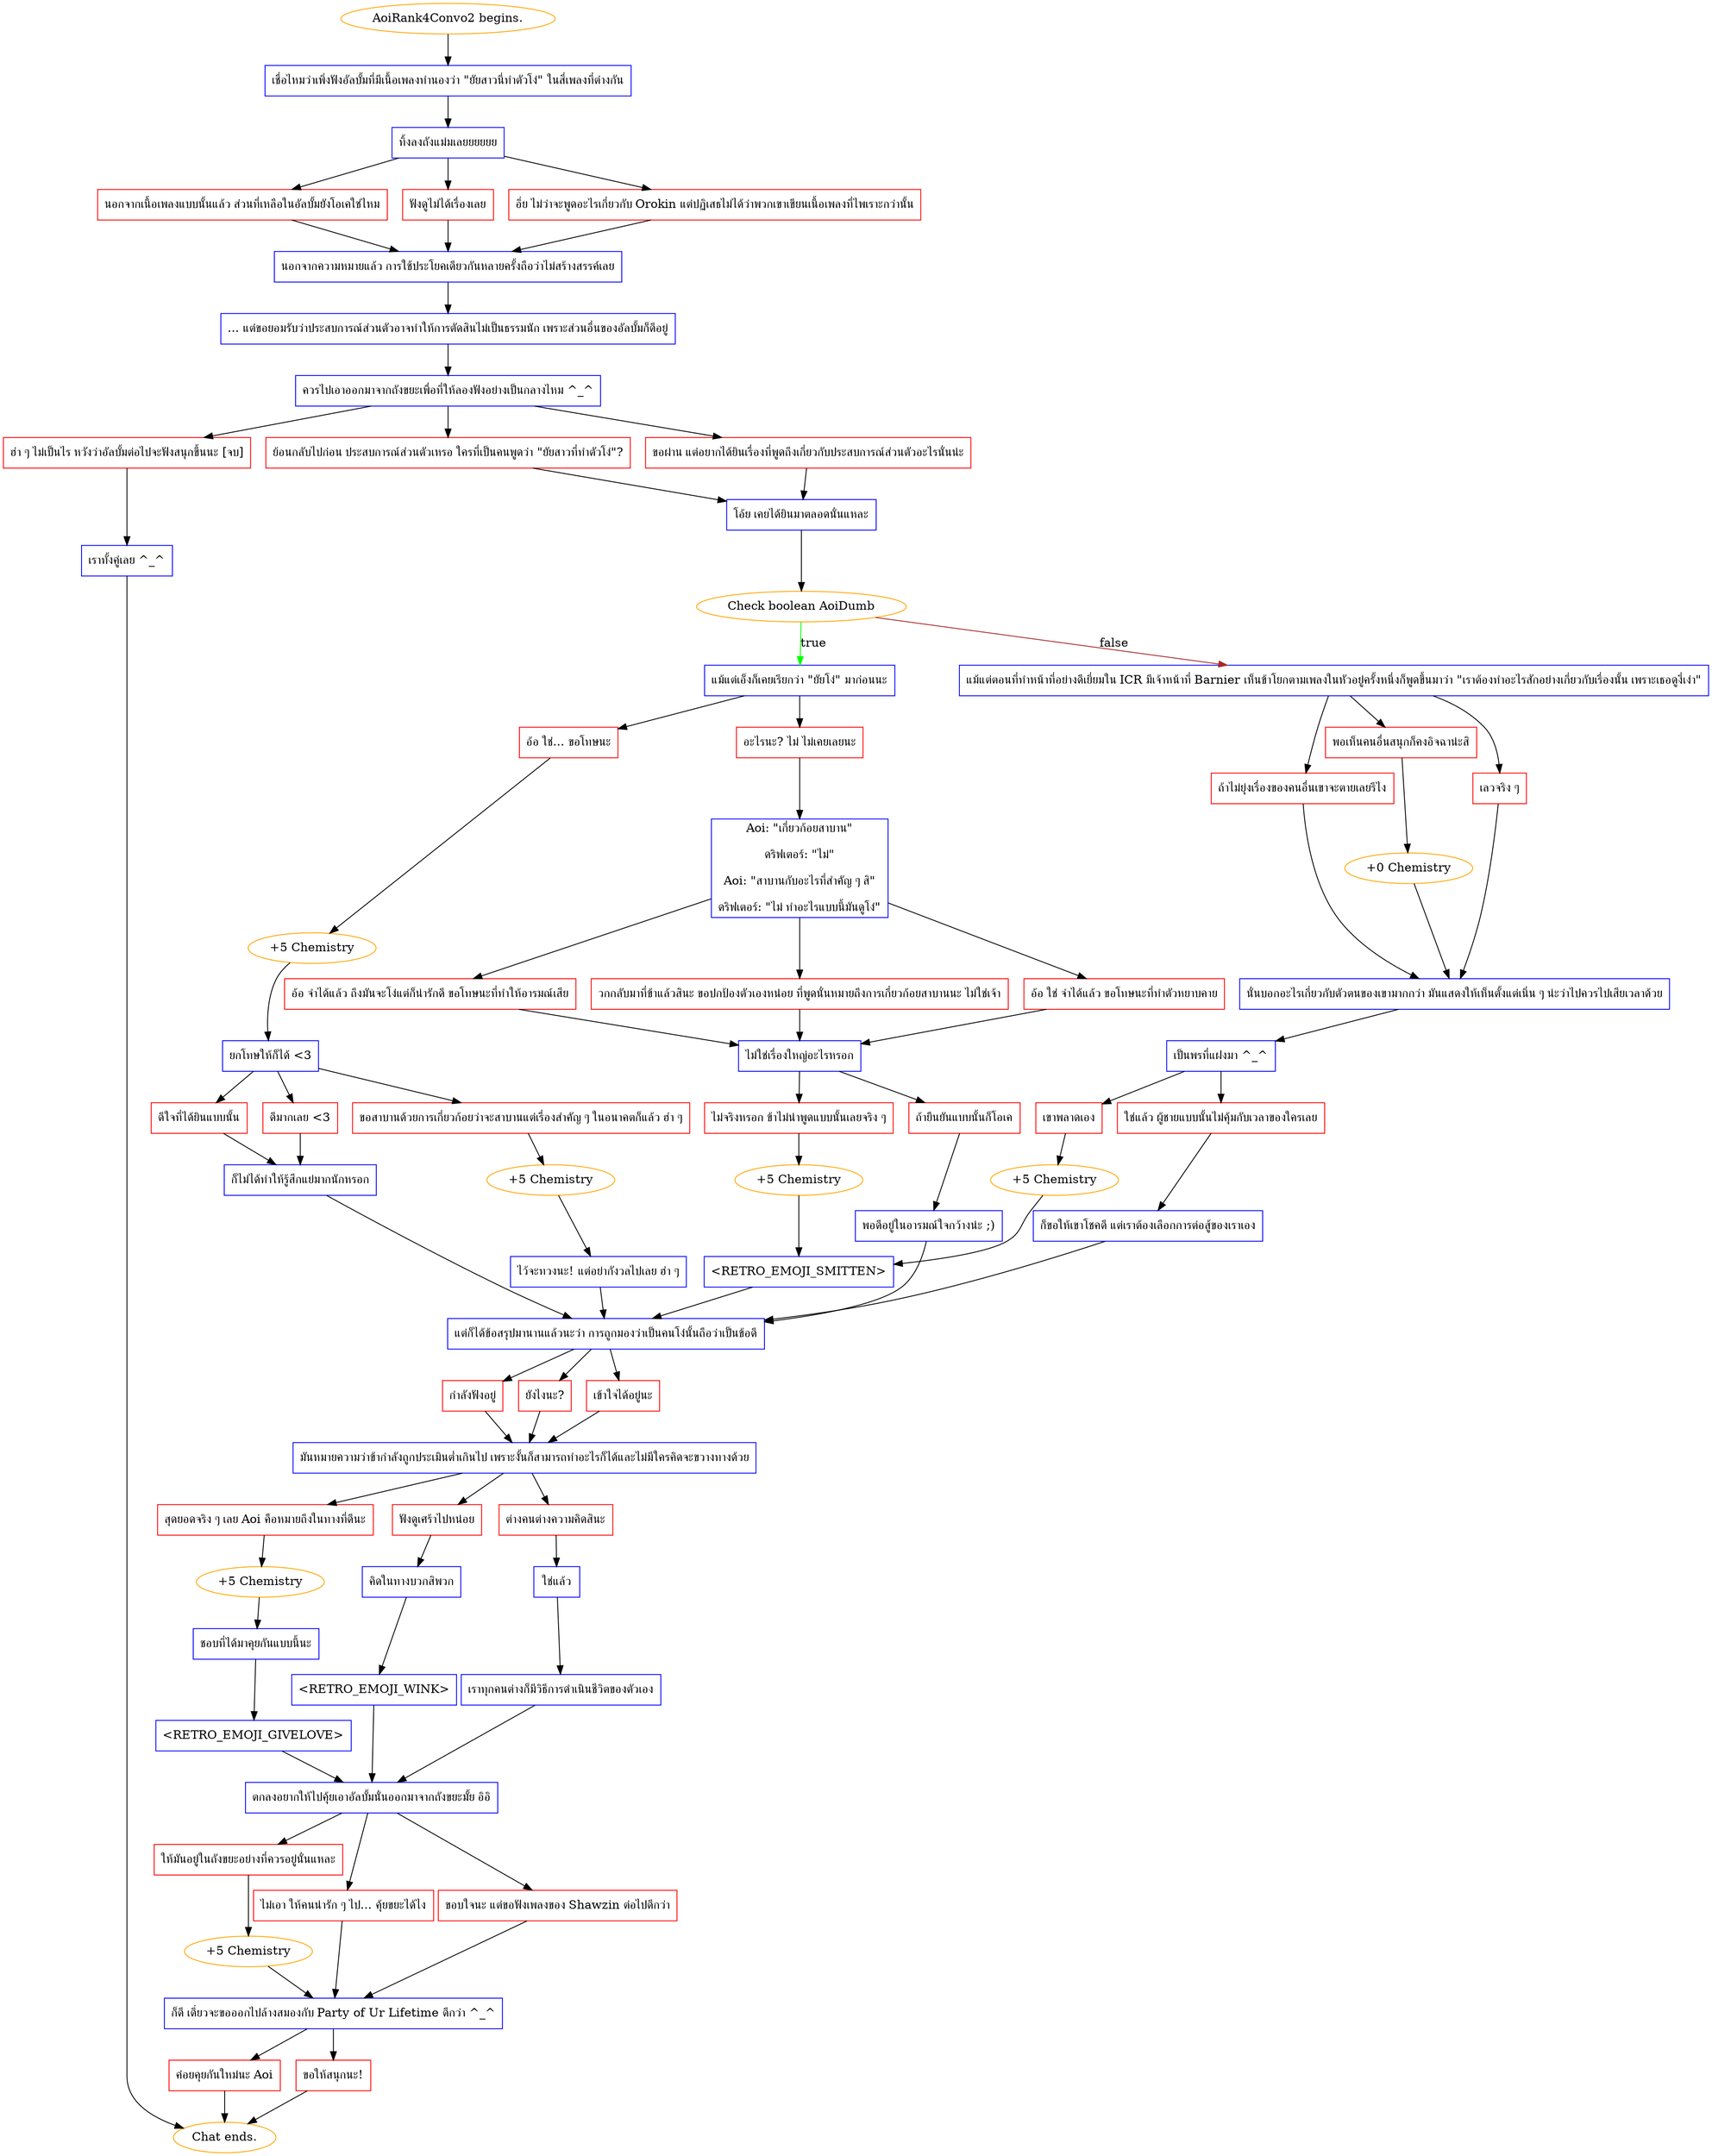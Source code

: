 digraph {
	"AoiRank4Convo2 begins." [color=orange];
		"AoiRank4Convo2 begins." -> j4142634347;
	j4142634347 [label="เชื่อไหมว่าเพิ่งฟังอัลบั้มที่มีเนื้อเพลงทำนองว่า \"ยัยสาวนี่ทำตัวโง่\" ในสี่เพลงที่ต่างกัน",shape=box,color=blue];
		j4142634347 -> j1800117525;
	j1800117525 [label="ทิ้งลงถังแม่มเลยยยยยย",shape=box,color=blue];
		j1800117525 -> j2710633904;
		j1800117525 -> j468071977;
		j1800117525 -> j3213764334;
	j2710633904 [label="นอกจากเนื้อเพลงแบบนั้นแล้ว ส่วนที่เหลือในอัลบั้มยังโอเคใช่ไหม",shape=box,color=red];
		j2710633904 -> j3680044448;
	j468071977 [label="ฟังดูไม่ได้เรื่องเลย",shape=box,color=red];
		j468071977 -> j3680044448;
	j3213764334 [label="อึ๋ย ไม่ว่าจะพูดอะไรเกี่ยวกับ Orokin แต่ปฏิเสธไม่ได้ว่าพวกเขาเขียนเนื้อเพลงที่ไพเราะกว่านั้น",shape=box,color=red];
		j3213764334 -> j3680044448;
	j3680044448 [label="นอกจากความหมายแล้ว การใช้ประโยคเดียวกันหลายครั้งถือว่าไม่สร้างสรรค์เลย",shape=box,color=blue];
		j3680044448 -> j4183492668;
	j4183492668 [label="... แต่ขอยอมรับว่าประสบการณ์ส่วนตัวอาจทำให้การตัดสินไม่เป็นธรรมนัก เพราะส่วนอื่นของอัลบั้มก็ดีอยู่",shape=box,color=blue];
		j4183492668 -> j1188239690;
	j1188239690 [label="ควรไปเอาออกมาจากถังขยะเพื่อที่ให้ลองฟังอย่างเป็นกลางไหม ^_^",shape=box,color=blue];
		j1188239690 -> j4078551076;
		j1188239690 -> j1033988938;
		j1188239690 -> j3330327916;
	j4078551076 [label="ขอผ่าน แต่อยากได้ยินเรื่องที่พูดถึงเกี่ยวกับประสบการณ์ส่วนตัวอะไรนั่นน่ะ",shape=box,color=red];
		j4078551076 -> j2232342973;
	j1033988938 [label="ย้อนกลับไปก่อน ประสบการณ์ส่วนตัวเหรอ ใครที่เป็นคนพูดว่า \"ยัยสาวที่ทำตัวโง่\"?",shape=box,color=red];
		j1033988938 -> j2232342973;
	j3330327916 [label="ฮ่า ๆ ไม่เป็นไร หวังว่าอัลบั้มต่อไปจะฟังสนุกขึ้นนะ [จบ]",shape=box,color=red];
		j3330327916 -> j3131412249;
	j2232342973 [label="โอ้ย เคยได้ยินมาตลอดนั่นแหละ",shape=box,color=blue];
		j2232342973 -> j627210173;
	j3131412249 [label="เราทั้งคู่เลย ^_^",shape=box,color=blue];
		j3131412249 -> "Chat ends.";
	j627210173 [label="Check boolean AoiDumb",color=orange];
		j627210173 -> j3701655576 [label=true,color=green];
		j627210173 -> j2009038142 [label=false,color=brown];
	"Chat ends." [color=orange];
	j3701655576 [label="แม้แต่เอ็งก็เคยเรียกว่า \"ยัยโง่\" มาก่อนนะ",shape=box,color=blue];
		j3701655576 -> j1687585405;
		j3701655576 -> j2491718326;
	j2009038142 [label="แม้แต่ตอนที่ทำหน้าที่อย่างดีเยี่ยมใน ICR มีเจ้าหน้าที่ Barnier เห็นข้าโยกตามเพลงในหัวอยู่ครั้งหนึ่งก็พูดขึ้นมาว่า \"เราต้องทำอะไรสักอย่างเกี่ยวกับเรื่องนั้น เพราะเธอดูงี่เง่า\"",shape=box,color=blue];
		j2009038142 -> j3406003787;
		j2009038142 -> j1472772785;
		j2009038142 -> j424354890;
	j1687585405 [label="อะไรนะ? ไม่ ไม่เคยเลยนะ",shape=box,color=red];
		j1687585405 -> j2105120801;
	j2491718326 [label="อ้อ ใช่... ขอโทษนะ",shape=box,color=red];
		j2491718326 -> j196785593;
	j3406003787 [label="เลวจริง ๆ",shape=box,color=red];
		j3406003787 -> j2062299191;
	j1472772785 [label="พอเห็นคนอื่นสนุกก็คงอิจฉาน่ะสิ",shape=box,color=red];
		j1472772785 -> j660634085;
	j424354890 [label="ถ้าไม่ยุ่งเรื่องของคนอื่นเขาจะตายเลยรึไง",shape=box,color=red];
		j424354890 -> j2062299191;
	j2105120801 [label="Aoi: \"เกี่ยวก้อยสาบาน\"
ดริฟเตอร์: \"ไม่\"
Aoi: \"สาบานกับอะไรที่สำคัญ ๆ สิ\"
ดริฟเตอร์: \"ไม่ ทำอะไรแบบนี้มันดูโง่\"",shape=box,color=blue];
		j2105120801 -> j2296065449;
		j2105120801 -> j4093649702;
		j2105120801 -> j382783828;
	j196785593 [label="+5 Chemistry",color=orange];
		j196785593 -> j1239674733;
	j2062299191 [label="นั่นบอกอะไรเกี่ยวกับตัวตนของเขามากกว่า มันแสดงให้เห็นตั้งแต่เนิ่น ๆ น่ะว่าไปควรไปเสียเวลาด้วย",shape=box,color=blue];
		j2062299191 -> j3604204317;
	j660634085 [label="+0 Chemistry",color=orange];
		j660634085 -> j2062299191;
	j2296065449 [label="วกกลับมาที่ข้าแล้วสินะ ขอปกป้องตัวเองหน่อย ที่พูดนั่นหมายถึงการเกี่ยวก้อยสาบานนะ ไม่ใช่เจ้า",shape=box,color=red];
		j2296065449 -> j251737801;
	j4093649702 [label="อ้อ ใช่ จำได้แล้ว ขอโทษนะที่ทำตัวหยาบคาย",shape=box,color=red];
		j4093649702 -> j251737801;
	j382783828 [label="อ้อ จำได้แล้ว ถึงมันจะโง่แต่ก็น่ารักดี ขอโทษนะที่ทำให้อารมณ์เสีย",shape=box,color=red];
		j382783828 -> j251737801;
	j1239674733 [label="ยกโทษให้ก็ได้ <3",shape=box,color=blue];
		j1239674733 -> j1580182627;
		j1239674733 -> j3444673484;
		j1239674733 -> j1200736738;
	j3604204317 [label="เป็นพรที่แฝงมา ^_^",shape=box,color=blue];
		j3604204317 -> j3542439396;
		j3604204317 -> j2781026098;
	j251737801 [label="ไม่ใช่เรื่องใหญ่อะไรหรอก",shape=box,color=blue];
		j251737801 -> j125836712;
		j251737801 -> j1994173729;
	j1580182627 [label="ขอสาบานด้วยการเกี่ยวก้อยว่าจะสาบานแต่เรื่องสำคัญ ๆ ในอนาคตก็แล้ว ฮ่า ๆ",shape=box,color=red];
		j1580182627 -> j3388559916;
	j3444673484 [label="ดีมากเลย <3",shape=box,color=red];
		j3444673484 -> j2723957308;
	j1200736738 [label="ดีใจที่ได้ยินแบบนั้น",shape=box,color=red];
		j1200736738 -> j2723957308;
	j3542439396 [label="เขาพลาดเอง",shape=box,color=red];
		j3542439396 -> j2576806714;
	j2781026098 [label="ใช่แล้ว ผู้ชายแบบนั้นไม่คุ้มกับเวลาของใครเลย",shape=box,color=red];
		j2781026098 -> j475366682;
	j125836712 [label="ไม่จริงหรอก ข้าไม่น่าพูดแบบนั้นเลยจริง ๆ",shape=box,color=red];
		j125836712 -> j2456282340;
	j1994173729 [label="ถ้ายืนยันแบบนั้นก็โอเค",shape=box,color=red];
		j1994173729 -> j2310830637;
	j3388559916 [label="+5 Chemistry",color=orange];
		j3388559916 -> j2893853487;
	j2723957308 [label="ก็ไม่ได้ทำให้รู้สึกแย่มากนักหรอก",shape=box,color=blue];
		j2723957308 -> j3878047416;
	j2576806714 [label="+5 Chemistry",color=orange];
		j2576806714 -> j3373153042;
	j475366682 [label="ก็ขอให้เขาโชคดี แต่เราต้องเลือกการต่อสู้ของเราเอง",shape=box,color=blue];
		j475366682 -> j3878047416;
	j2456282340 [label="+5 Chemistry",color=orange];
		j2456282340 -> j3373153042;
	j2310830637 [label="พอดีอยู่ในอารมณ์ใจกว้างน่ะ ;)",shape=box,color=blue];
		j2310830637 -> j3878047416;
	j2893853487 [label="ไว้จะทวงนะ! แต่อย่ากังวลไปเลย ฮ่า ๆ",shape=box,color=blue];
		j2893853487 -> j3878047416;
	j3878047416 [label="แต่ก็ได้ข้อสรุปมานานแล้วนะว่า การถูกมองว่าเป็นคนโง่นั้นถือว่าเป็นข้อดี",shape=box,color=blue];
		j3878047416 -> j3893337620;
		j3878047416 -> j1600894206;
		j3878047416 -> j1052259756;
	j3373153042 [label="<RETRO_EMOJI_SMITTEN>",shape=box,color=blue];
		j3373153042 -> j3878047416;
	j3893337620 [label="ยังไงนะ?",shape=box,color=red];
		j3893337620 -> j1746622865;
	j1600894206 [label="เข้าใจได้อยู่นะ",shape=box,color=red];
		j1600894206 -> j1746622865;
	j1052259756 [label="กำลังฟังอยู่",shape=box,color=red];
		j1052259756 -> j1746622865;
	j1746622865 [label="มันหมายความว่าข้ากำลังถูกประเมินต่ำเกินไป เพราะงั้นก็สามารถทำอะไรก็ได้และไม่มีใครคิดจะขวางทางด้วย",shape=box,color=blue];
		j1746622865 -> j1762909437;
		j1746622865 -> j2557650647;
		j1746622865 -> j2690246142;
	j1762909437 [label="ฟังดูเศร้าไปหน่อย",shape=box,color=red];
		j1762909437 -> j388770152;
	j2557650647 [label="สุดยอดจริง ๆ เลย Aoi คือหมายถึงในทางที่ดีนะ",shape=box,color=red];
		j2557650647 -> j300614549;
	j2690246142 [label="ต่างคนต่างความคิดสินะ",shape=box,color=red];
		j2690246142 -> j945324962;
	j388770152 [label="คิดในทางบวกสิพวก",shape=box,color=blue];
		j388770152 -> j4267147528;
	j300614549 [label="+5 Chemistry",color=orange];
		j300614549 -> j3023537461;
	j945324962 [label="ใช่แล้ว",shape=box,color=blue];
		j945324962 -> j879707533;
	j4267147528 [label="<RETRO_EMOJI_WINK>",shape=box,color=blue];
		j4267147528 -> j184236401;
	j3023537461 [label="ชอบที่ได้มาคุยกันแบบนี้นะ",shape=box,color=blue];
		j3023537461 -> j1700832807;
	j879707533 [label="เราทุกคนต่างก็มีวิธีการดำเนินชีวิตของตัวเอง",shape=box,color=blue];
		j879707533 -> j184236401;
	j184236401 [label="ตกลงอยากให้ไปคุ้ยเอาอัลบั้มนั่นออกมาจากถังขยะมั้ย อิอิ",shape=box,color=blue];
		j184236401 -> j901507974;
		j184236401 -> j624418238;
		j184236401 -> j2728163061;
	j1700832807 [label="<RETRO_EMOJI_GIVELOVE>",shape=box,color=blue];
		j1700832807 -> j184236401;
	j901507974 [label="ไม่เอา ให้คนน่ารัก ๆ ไป... คุ้ยขยะได้ไง",shape=box,color=red];
		j901507974 -> j639345180;
	j624418238 [label="ให้มันอยู่ในถังขยะอย่างที่ควรอยู่นั่นแหละ",shape=box,color=red];
		j624418238 -> j923112539;
	j2728163061 [label="ขอบใจนะ แต่ขอฟังเพลงของ Shawzin ต่อไปดีกว่า",shape=box,color=red];
		j2728163061 -> j639345180;
	j639345180 [label="ก็ดี เดี๋ยวจะขอออกไปล้างสมองกับ Party of Ur Lifetime ดีกว่า ^_^",shape=box,color=blue];
		j639345180 -> j491421307;
		j639345180 -> j2368482894;
	j923112539 [label="+5 Chemistry",color=orange];
		j923112539 -> j639345180;
	j491421307 [label="ขอให้สนุกนะ!",shape=box,color=red];
		j491421307 -> "Chat ends.";
	j2368482894 [label="ค่อยคุยกันใหม่นะ Aoi",shape=box,color=red];
		j2368482894 -> "Chat ends.";
}